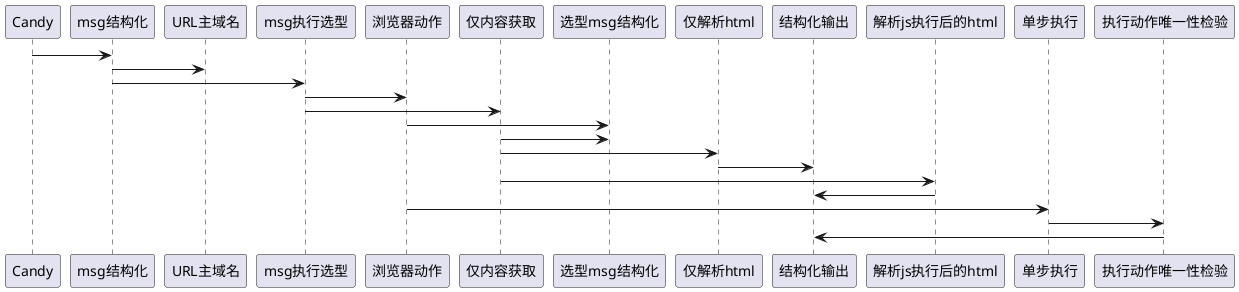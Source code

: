 @startuml
"Candy"->"msg结构化"
"msg结构化"->"URL主域名"
"msg结构化"->"msg执行选型"
"msg执行选型"->"浏览器动作"
"msg执行选型"->"仅内容获取"
"浏览器动作"->"选型msg结构化"
"仅内容获取"->"选型msg结构化"
"仅内容获取"->"仅解析html"
"仅解析html"->"结构化输出"
"仅内容获取"->"解析js执行后的html"
"解析js执行后的html"->"结构化输出"
"浏览器动作"->"单步执行"
"单步执行"->"执行动作唯一性检验"
"执行动作唯一性检验"->"结构化输出"
@enduml

